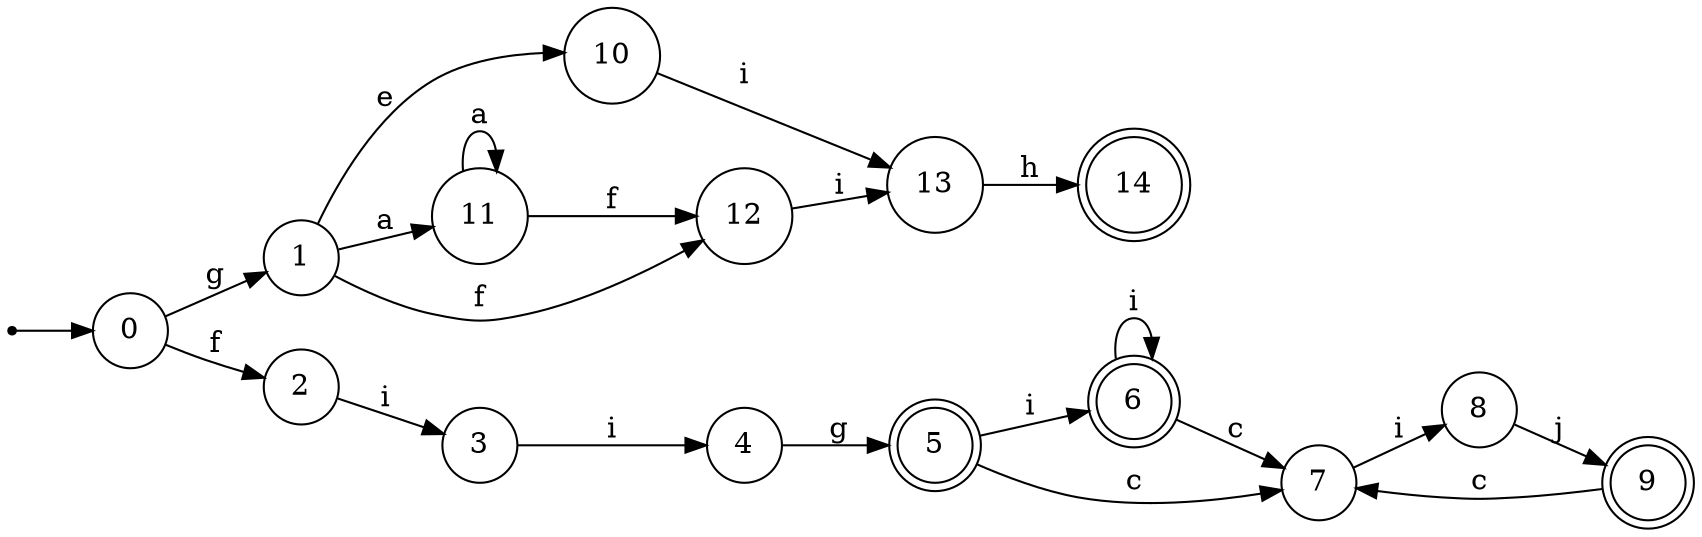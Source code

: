 digraph finite_state_machine {
rankdir=LR;
size="20,20";
node [shape = point]; "dummy0"
node [shape = circle]; "0";
"dummy0" -> "0";
node [shape = circle]; "1";
node [shape = circle]; "2";
node [shape = circle]; "3";
node [shape = circle]; "4";
node [shape = doublecircle]; "5";node [shape = doublecircle]; "6";node [shape = circle]; "7";
node [shape = circle]; "8";
node [shape = doublecircle]; "9";node [shape = circle]; "10";
node [shape = circle]; "11";
node [shape = circle]; "12";
node [shape = circle]; "13";
node [shape = doublecircle]; "14";"0" -> "1" [label = "g"];
 "0" -> "2" [label = "f"];
 "2" -> "3" [label = "i"];
 "3" -> "4" [label = "i"];
 "4" -> "5" [label = "g"];
 "5" -> "6" [label = "i"];
 "5" -> "7" [label = "c"];
 "7" -> "8" [label = "i"];
 "8" -> "9" [label = "j"];
 "9" -> "7" [label = "c"];
 "6" -> "6" [label = "i"];
 "6" -> "7" [label = "c"];
 "1" -> "10" [label = "e"];
 "1" -> "11" [label = "a"];
 "1" -> "12" [label = "f"];
 "12" -> "13" [label = "i"];
 "13" -> "14" [label = "h"];
 "11" -> "11" [label = "a"];
 "11" -> "12" [label = "f"];
 "10" -> "13" [label = "i"];
 }
